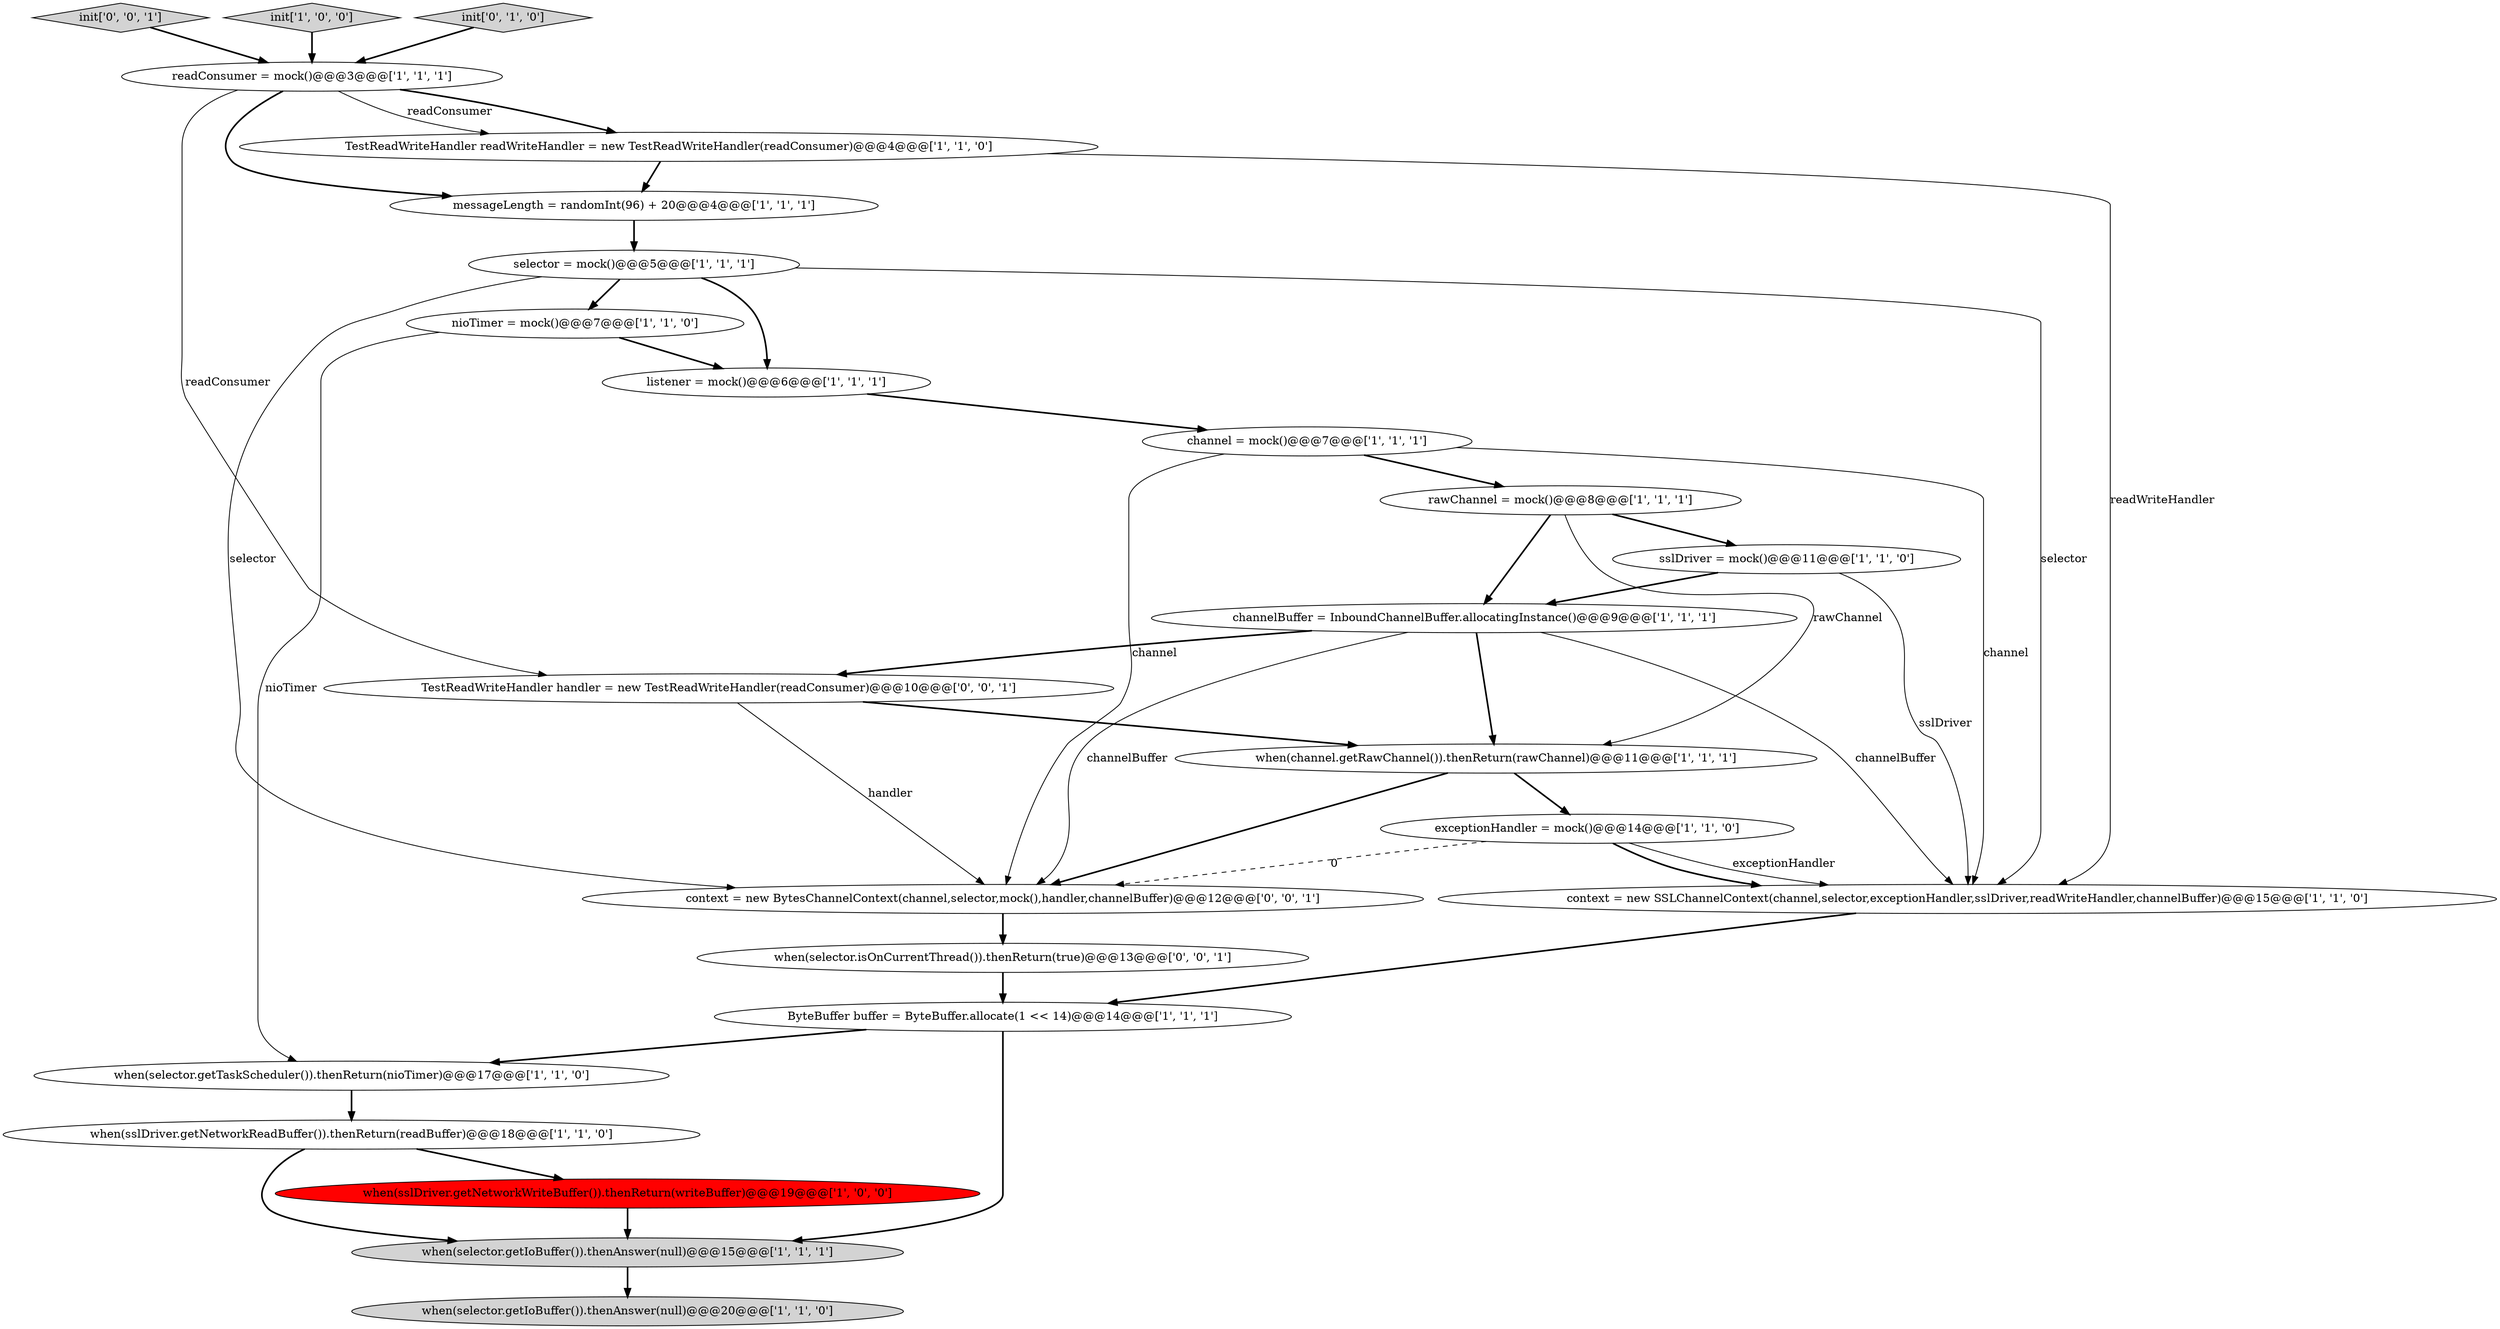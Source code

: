 digraph {
3 [style = filled, label = "when(channel.getRawChannel()).thenReturn(rawChannel)@@@11@@@['1', '1', '1']", fillcolor = white, shape = ellipse image = "AAA0AAABBB1BBB"];
24 [style = filled, label = "init['0', '0', '1']", fillcolor = lightgray, shape = diamond image = "AAA0AAABBB3BBB"];
4 [style = filled, label = "ByteBuffer buffer = ByteBuffer.allocate(1 << 14)@@@14@@@['1', '1', '1']", fillcolor = white, shape = ellipse image = "AAA0AAABBB1BBB"];
16 [style = filled, label = "TestReadWriteHandler readWriteHandler = new TestReadWriteHandler(readConsumer)@@@4@@@['1', '1', '0']", fillcolor = white, shape = ellipse image = "AAA0AAABBB1BBB"];
9 [style = filled, label = "init['1', '0', '0']", fillcolor = lightgray, shape = diamond image = "AAA0AAABBB1BBB"];
17 [style = filled, label = "nioTimer = mock()@@@7@@@['1', '1', '0']", fillcolor = white, shape = ellipse image = "AAA0AAABBB1BBB"];
7 [style = filled, label = "selector = mock()@@@5@@@['1', '1', '1']", fillcolor = white, shape = ellipse image = "AAA0AAABBB1BBB"];
10 [style = filled, label = "exceptionHandler = mock()@@@14@@@['1', '1', '0']", fillcolor = white, shape = ellipse image = "AAA0AAABBB1BBB"];
20 [style = filled, label = "init['0', '1', '0']", fillcolor = lightgray, shape = diamond image = "AAA0AAABBB2BBB"];
23 [style = filled, label = "when(selector.isOnCurrentThread()).thenReturn(true)@@@13@@@['0', '0', '1']", fillcolor = white, shape = ellipse image = "AAA0AAABBB3BBB"];
2 [style = filled, label = "when(selector.getIoBuffer()).thenAnswer(null)@@@20@@@['1', '1', '0']", fillcolor = lightgray, shape = ellipse image = "AAA0AAABBB1BBB"];
13 [style = filled, label = "sslDriver = mock()@@@11@@@['1', '1', '0']", fillcolor = white, shape = ellipse image = "AAA0AAABBB1BBB"];
0 [style = filled, label = "readConsumer = mock()@@@3@@@['1', '1', '1']", fillcolor = white, shape = ellipse image = "AAA0AAABBB1BBB"];
22 [style = filled, label = "TestReadWriteHandler handler = new TestReadWriteHandler(readConsumer)@@@10@@@['0', '0', '1']", fillcolor = white, shape = ellipse image = "AAA0AAABBB3BBB"];
1 [style = filled, label = "when(sslDriver.getNetworkWriteBuffer()).thenReturn(writeBuffer)@@@19@@@['1', '0', '0']", fillcolor = red, shape = ellipse image = "AAA1AAABBB1BBB"];
14 [style = filled, label = "context = new SSLChannelContext(channel,selector,exceptionHandler,sslDriver,readWriteHandler,channelBuffer)@@@15@@@['1', '1', '0']", fillcolor = white, shape = ellipse image = "AAA0AAABBB1BBB"];
21 [style = filled, label = "context = new BytesChannelContext(channel,selector,mock(),handler,channelBuffer)@@@12@@@['0', '0', '1']", fillcolor = white, shape = ellipse image = "AAA0AAABBB3BBB"];
8 [style = filled, label = "channel = mock()@@@7@@@['1', '1', '1']", fillcolor = white, shape = ellipse image = "AAA0AAABBB1BBB"];
12 [style = filled, label = "when(selector.getTaskScheduler()).thenReturn(nioTimer)@@@17@@@['1', '1', '0']", fillcolor = white, shape = ellipse image = "AAA0AAABBB1BBB"];
6 [style = filled, label = "messageLength = randomInt(96) + 20@@@4@@@['1', '1', '1']", fillcolor = white, shape = ellipse image = "AAA0AAABBB1BBB"];
5 [style = filled, label = "listener = mock()@@@6@@@['1', '1', '1']", fillcolor = white, shape = ellipse image = "AAA0AAABBB1BBB"];
18 [style = filled, label = "rawChannel = mock()@@@8@@@['1', '1', '1']", fillcolor = white, shape = ellipse image = "AAA0AAABBB1BBB"];
19 [style = filled, label = "channelBuffer = InboundChannelBuffer.allocatingInstance()@@@9@@@['1', '1', '1']", fillcolor = white, shape = ellipse image = "AAA0AAABBB1BBB"];
15 [style = filled, label = "when(sslDriver.getNetworkReadBuffer()).thenReturn(readBuffer)@@@18@@@['1', '1', '0']", fillcolor = white, shape = ellipse image = "AAA0AAABBB1BBB"];
11 [style = filled, label = "when(selector.getIoBuffer()).thenAnswer(null)@@@15@@@['1', '1', '1']", fillcolor = lightgray, shape = ellipse image = "AAA0AAABBB1BBB"];
5->8 [style = bold, label=""];
0->16 [style = bold, label=""];
17->5 [style = bold, label=""];
10->21 [style = dashed, label="0"];
7->17 [style = bold, label=""];
9->0 [style = bold, label=""];
10->14 [style = solid, label="exceptionHandler"];
10->14 [style = bold, label=""];
0->6 [style = bold, label=""];
19->14 [style = solid, label="channelBuffer"];
8->18 [style = bold, label=""];
24->0 [style = bold, label=""];
16->6 [style = bold, label=""];
20->0 [style = bold, label=""];
12->15 [style = bold, label=""];
8->14 [style = solid, label="channel"];
18->19 [style = bold, label=""];
23->4 [style = bold, label=""];
7->14 [style = solid, label="selector"];
0->22 [style = solid, label="readConsumer"];
11->2 [style = bold, label=""];
17->12 [style = solid, label="nioTimer"];
1->11 [style = bold, label=""];
13->14 [style = solid, label="sslDriver"];
22->3 [style = bold, label=""];
3->10 [style = bold, label=""];
0->16 [style = solid, label="readConsumer"];
13->19 [style = bold, label=""];
7->5 [style = bold, label=""];
15->11 [style = bold, label=""];
8->21 [style = solid, label="channel"];
22->21 [style = solid, label="handler"];
7->21 [style = solid, label="selector"];
18->13 [style = bold, label=""];
4->12 [style = bold, label=""];
3->21 [style = bold, label=""];
19->21 [style = solid, label="channelBuffer"];
6->7 [style = bold, label=""];
4->11 [style = bold, label=""];
19->22 [style = bold, label=""];
19->3 [style = bold, label=""];
21->23 [style = bold, label=""];
16->14 [style = solid, label="readWriteHandler"];
18->3 [style = solid, label="rawChannel"];
14->4 [style = bold, label=""];
15->1 [style = bold, label=""];
}
